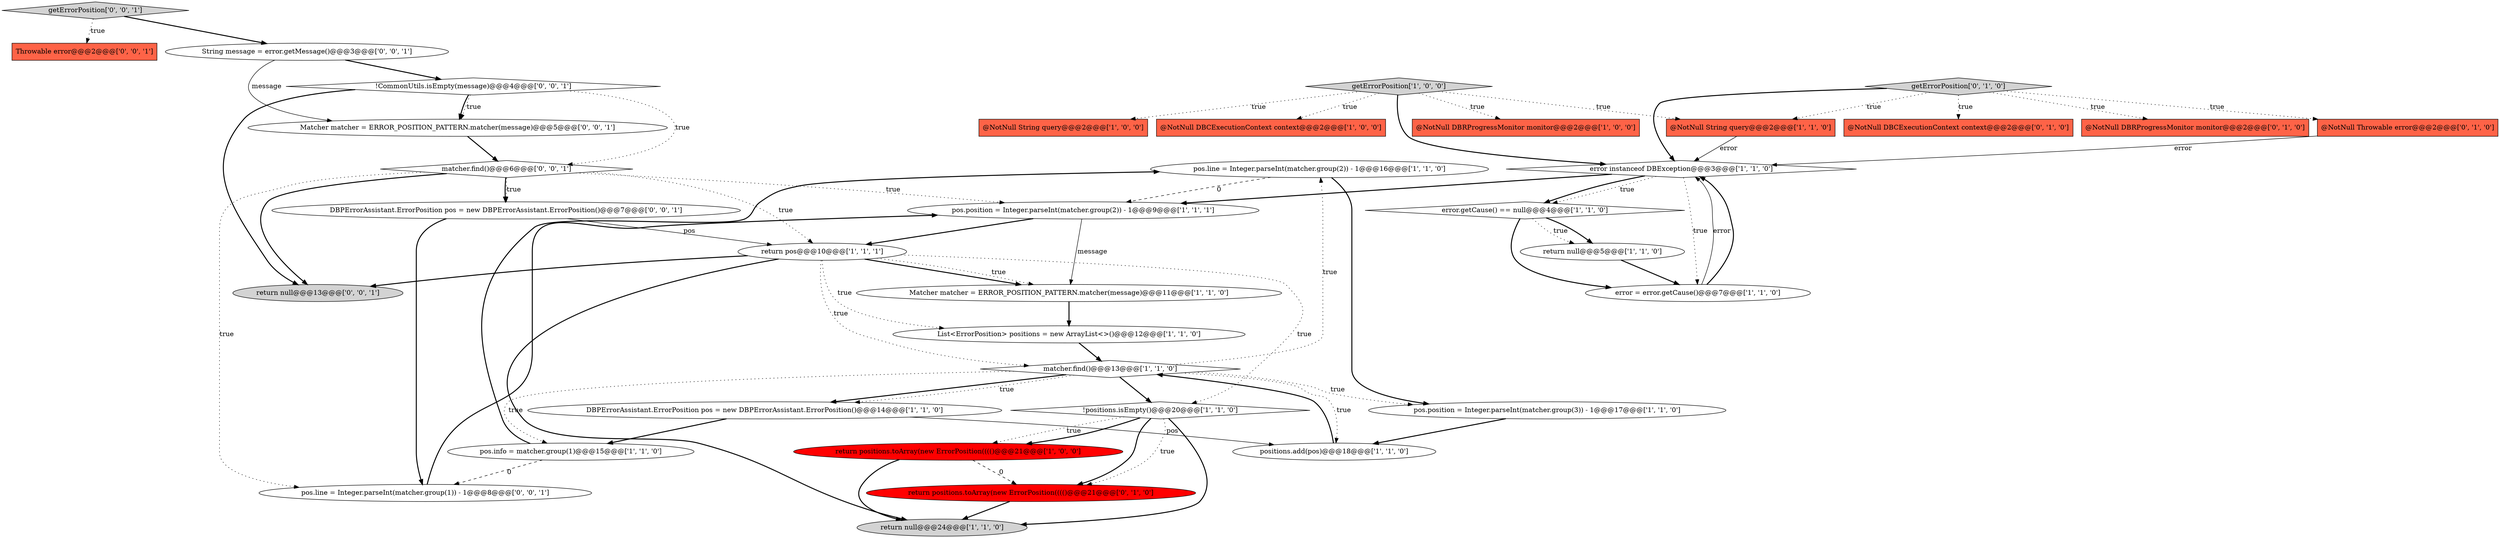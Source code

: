 digraph {
4 [style = filled, label = "pos.line = Integer.parseInt(matcher.group(2)) - 1@@@16@@@['1', '1', '0']", fillcolor = white, shape = ellipse image = "AAA0AAABBB1BBB"];
1 [style = filled, label = "return positions.toArray(new ErrorPosition(((()@@@21@@@['1', '0', '0']", fillcolor = red, shape = ellipse image = "AAA1AAABBB1BBB"];
34 [style = filled, label = "matcher.find()@@@6@@@['0', '0', '1']", fillcolor = white, shape = diamond image = "AAA0AAABBB3BBB"];
17 [style = filled, label = "getErrorPosition['1', '0', '0']", fillcolor = lightgray, shape = diamond image = "AAA0AAABBB1BBB"];
13 [style = filled, label = "return pos@@@10@@@['1', '1', '1']", fillcolor = white, shape = ellipse image = "AAA0AAABBB1BBB"];
3 [style = filled, label = "DBPErrorAssistant.ErrorPosition pos = new DBPErrorAssistant.ErrorPosition()@@@14@@@['1', '1', '0']", fillcolor = white, shape = ellipse image = "AAA0AAABBB1BBB"];
8 [style = filled, label = "@NotNull DBRProgressMonitor monitor@@@2@@@['1', '0', '0']", fillcolor = tomato, shape = box image = "AAA0AAABBB1BBB"];
24 [style = filled, label = "@NotNull DBCExecutionContext context@@@2@@@['0', '1', '0']", fillcolor = tomato, shape = box image = "AAA0AAABBB2BBB"];
2 [style = filled, label = "error instanceof DBException@@@3@@@['1', '1', '0']", fillcolor = white, shape = diamond image = "AAA0AAABBB1BBB"];
31 [style = filled, label = "return null@@@13@@@['0', '0', '1']", fillcolor = lightgray, shape = ellipse image = "AAA0AAABBB3BBB"];
19 [style = filled, label = "pos.info = matcher.group(1)@@@15@@@['1', '1', '0']", fillcolor = white, shape = ellipse image = "AAA0AAABBB1BBB"];
26 [style = filled, label = "return positions.toArray(new ErrorPosition(((()@@@21@@@['0', '1', '0']", fillcolor = red, shape = ellipse image = "AAA1AAABBB2BBB"];
12 [style = filled, label = "!positions.isEmpty()@@@20@@@['1', '1', '0']", fillcolor = white, shape = diamond image = "AAA0AAABBB1BBB"];
9 [style = filled, label = "Matcher matcher = ERROR_POSITION_PATTERN.matcher(message)@@@11@@@['1', '1', '0']", fillcolor = white, shape = ellipse image = "AAA0AAABBB1BBB"];
5 [style = filled, label = "return null@@@24@@@['1', '1', '0']", fillcolor = lightgray, shape = ellipse image = "AAA0AAABBB1BBB"];
11 [style = filled, label = "@NotNull String query@@@2@@@['1', '0', '0']", fillcolor = tomato, shape = box image = "AAA0AAABBB1BBB"];
14 [style = filled, label = "List<ErrorPosition> positions = new ArrayList<>()@@@12@@@['1', '1', '0']", fillcolor = white, shape = ellipse image = "AAA0AAABBB1BBB"];
22 [style = filled, label = "@NotNull DBRProgressMonitor monitor@@@2@@@['0', '1', '0']", fillcolor = tomato, shape = box image = "AAA0AAABBB2BBB"];
18 [style = filled, label = "error.getCause() == null@@@4@@@['1', '1', '0']", fillcolor = white, shape = diamond image = "AAA0AAABBB1BBB"];
27 [style = filled, label = "getErrorPosition['0', '0', '1']", fillcolor = lightgray, shape = diamond image = "AAA0AAABBB3BBB"];
7 [style = filled, label = "pos.position = Integer.parseInt(matcher.group(2)) - 1@@@9@@@['1', '1', '1']", fillcolor = white, shape = ellipse image = "AAA0AAABBB1BBB"];
23 [style = filled, label = "getErrorPosition['0', '1', '0']", fillcolor = lightgray, shape = diamond image = "AAA0AAABBB2BBB"];
6 [style = filled, label = "@NotNull DBCExecutionContext context@@@2@@@['1', '0', '0']", fillcolor = tomato, shape = box image = "AAA0AAABBB1BBB"];
0 [style = filled, label = "matcher.find()@@@13@@@['1', '1', '0']", fillcolor = white, shape = diamond image = "AAA0AAABBB1BBB"];
21 [style = filled, label = "error = error.getCause()@@@7@@@['1', '1', '0']", fillcolor = white, shape = ellipse image = "AAA0AAABBB1BBB"];
16 [style = filled, label = "return null@@@5@@@['1', '1', '0']", fillcolor = white, shape = ellipse image = "AAA0AAABBB1BBB"];
15 [style = filled, label = "pos.position = Integer.parseInt(matcher.group(3)) - 1@@@17@@@['1', '1', '0']", fillcolor = white, shape = ellipse image = "AAA0AAABBB1BBB"];
20 [style = filled, label = "@NotNull String query@@@2@@@['1', '1', '0']", fillcolor = tomato, shape = box image = "AAA0AAABBB1BBB"];
33 [style = filled, label = "pos.line = Integer.parseInt(matcher.group(1)) - 1@@@8@@@['0', '0', '1']", fillcolor = white, shape = ellipse image = "AAA0AAABBB3BBB"];
35 [style = filled, label = "DBPErrorAssistant.ErrorPosition pos = new DBPErrorAssistant.ErrorPosition()@@@7@@@['0', '0', '1']", fillcolor = white, shape = ellipse image = "AAA0AAABBB3BBB"];
29 [style = filled, label = "Matcher matcher = ERROR_POSITION_PATTERN.matcher(message)@@@5@@@['0', '0', '1']", fillcolor = white, shape = ellipse image = "AAA0AAABBB3BBB"];
30 [style = filled, label = "Throwable error@@@2@@@['0', '0', '1']", fillcolor = tomato, shape = box image = "AAA0AAABBB3BBB"];
32 [style = filled, label = "String message = error.getMessage()@@@3@@@['0', '0', '1']", fillcolor = white, shape = ellipse image = "AAA0AAABBB3BBB"];
10 [style = filled, label = "positions.add(pos)@@@18@@@['1', '1', '0']", fillcolor = white, shape = ellipse image = "AAA0AAABBB1BBB"];
25 [style = filled, label = "@NotNull Throwable error@@@2@@@['0', '1', '0']", fillcolor = tomato, shape = box image = "AAA0AAABBB2BBB"];
28 [style = filled, label = "!CommonUtils.isEmpty(message)@@@4@@@['0', '0', '1']", fillcolor = white, shape = diamond image = "AAA0AAABBB3BBB"];
17->20 [style = dotted, label="true"];
7->13 [style = bold, label=""];
0->3 [style = bold, label=""];
1->5 [style = bold, label=""];
28->29 [style = bold, label=""];
33->7 [style = bold, label=""];
15->10 [style = bold, label=""];
27->32 [style = bold, label=""];
34->13 [style = dotted, label="true"];
12->5 [style = bold, label=""];
13->12 [style = dotted, label="true"];
32->29 [style = solid, label="message"];
18->16 [style = dotted, label="true"];
0->10 [style = dotted, label="true"];
17->6 [style = dotted, label="true"];
0->19 [style = dotted, label="true"];
0->15 [style = dotted, label="true"];
23->22 [style = dotted, label="true"];
26->5 [style = bold, label=""];
0->12 [style = bold, label=""];
20->2 [style = solid, label="error"];
0->4 [style = dotted, label="true"];
35->13 [style = solid, label="pos"];
21->2 [style = solid, label="error"];
4->15 [style = bold, label=""];
28->31 [style = bold, label=""];
35->33 [style = bold, label=""];
12->1 [style = dotted, label="true"];
2->18 [style = bold, label=""];
34->31 [style = bold, label=""];
3->10 [style = solid, label="pos"];
2->21 [style = dotted, label="true"];
34->7 [style = dotted, label="true"];
12->26 [style = bold, label=""];
29->34 [style = bold, label=""];
1->26 [style = dashed, label="0"];
2->18 [style = dotted, label="true"];
12->1 [style = bold, label=""];
21->2 [style = bold, label=""];
12->26 [style = dotted, label="true"];
28->29 [style = dotted, label="true"];
17->8 [style = dotted, label="true"];
27->30 [style = dotted, label="true"];
23->20 [style = dotted, label="true"];
18->16 [style = bold, label=""];
14->0 [style = bold, label=""];
3->19 [style = bold, label=""];
34->35 [style = dotted, label="true"];
17->2 [style = bold, label=""];
13->0 [style = dotted, label="true"];
4->7 [style = dashed, label="0"];
16->21 [style = bold, label=""];
25->2 [style = solid, label="error"];
10->0 [style = bold, label=""];
34->33 [style = dotted, label="true"];
9->14 [style = bold, label=""];
13->5 [style = bold, label=""];
7->9 [style = solid, label="message"];
0->3 [style = dotted, label="true"];
13->9 [style = bold, label=""];
2->7 [style = bold, label=""];
18->21 [style = bold, label=""];
19->4 [style = bold, label=""];
23->2 [style = bold, label=""];
34->35 [style = bold, label=""];
13->14 [style = dotted, label="true"];
13->31 [style = bold, label=""];
19->33 [style = dashed, label="0"];
32->28 [style = bold, label=""];
23->24 [style = dotted, label="true"];
23->25 [style = dotted, label="true"];
28->34 [style = dotted, label="true"];
17->11 [style = dotted, label="true"];
13->9 [style = dotted, label="true"];
}
